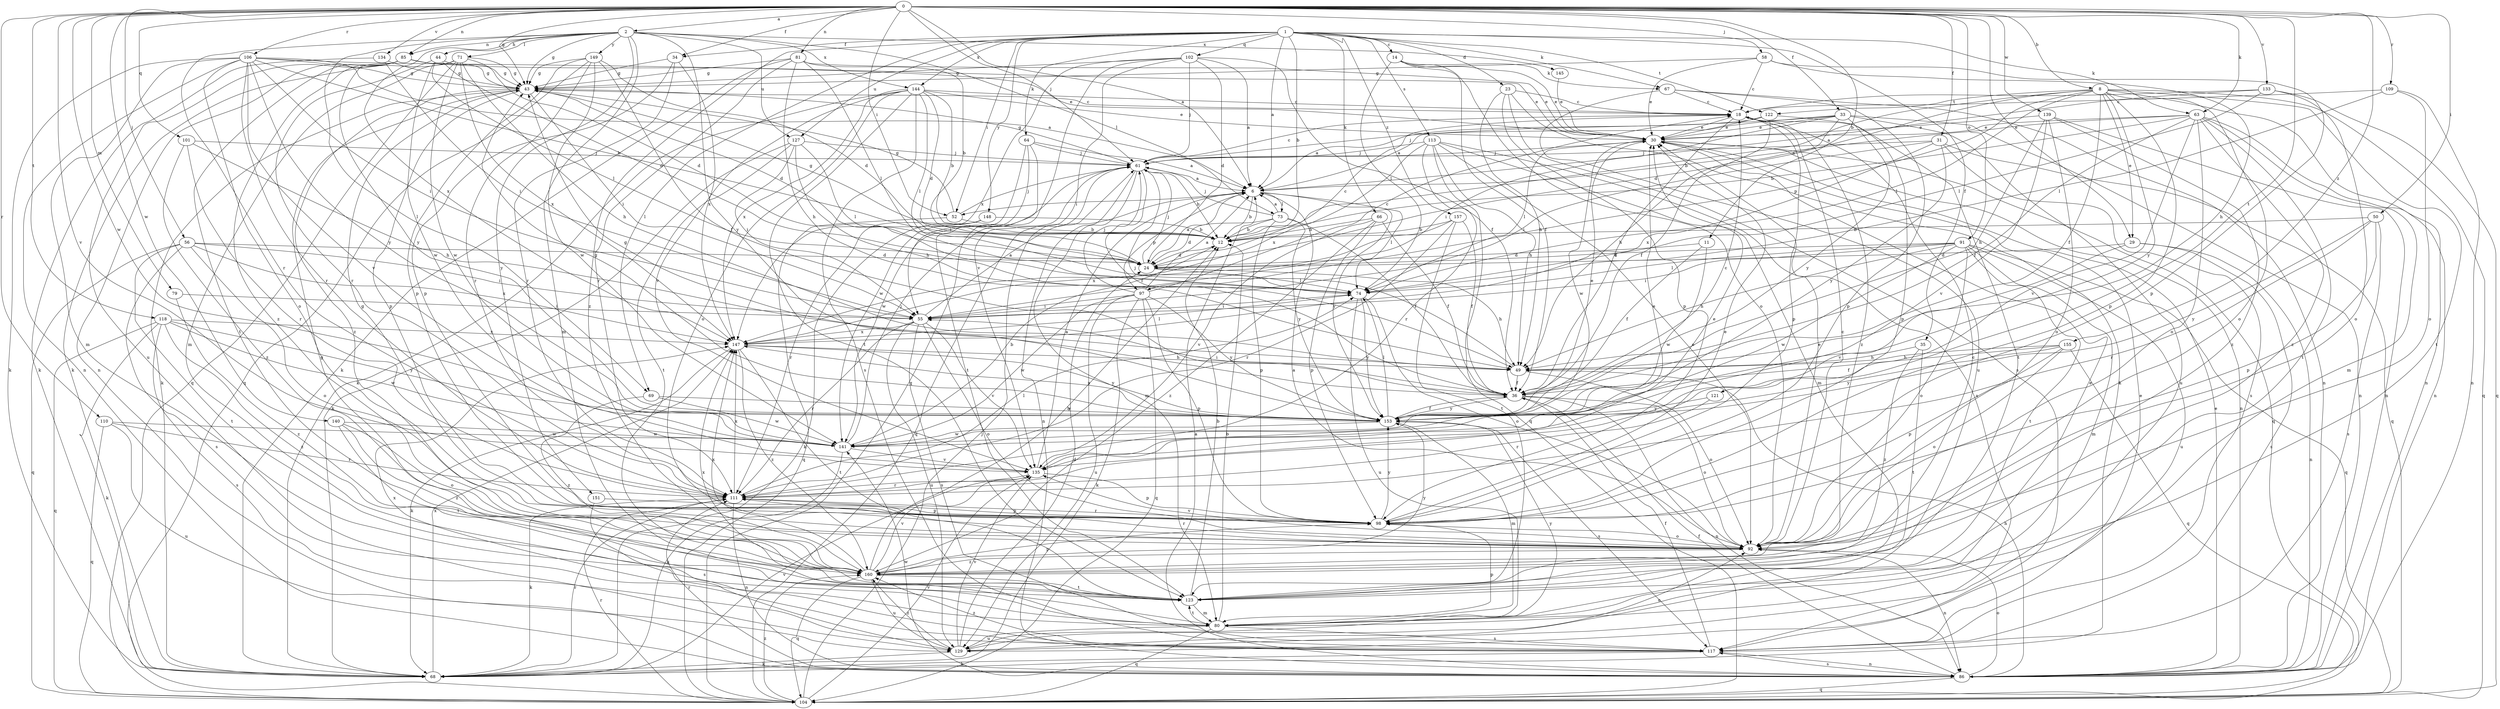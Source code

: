 strict digraph  {
0;
1;
2;
6;
8;
11;
12;
14;
18;
23;
24;
29;
30;
31;
33;
34;
35;
36;
43;
44;
49;
50;
52;
55;
56;
58;
61;
63;
64;
66;
67;
68;
69;
71;
73;
74;
79;
80;
81;
85;
86;
91;
92;
97;
98;
101;
102;
104;
106;
109;
110;
111;
113;
117;
118;
121;
122;
123;
127;
129;
133;
134;
135;
139;
140;
141;
144;
145;
147;
148;
149;
151;
153;
155;
157;
160;
0 -> 2  [label=a];
0 -> 6  [label=a];
0 -> 8  [label=b];
0 -> 11  [label=b];
0 -> 29  [label=e];
0 -> 31  [label=f];
0 -> 33  [label=f];
0 -> 34  [label=f];
0 -> 43  [label=g];
0 -> 50  [label=i];
0 -> 52  [label=i];
0 -> 56  [label=j];
0 -> 58  [label=j];
0 -> 61  [label=j];
0 -> 63  [label=k];
0 -> 79  [label=m];
0 -> 81  [label=n];
0 -> 85  [label=n];
0 -> 91  [label=o];
0 -> 101  [label=q];
0 -> 106  [label=r];
0 -> 109  [label=r];
0 -> 110  [label=r];
0 -> 118  [label=t];
0 -> 121  [label=t];
0 -> 133  [label=v];
0 -> 134  [label=v];
0 -> 135  [label=v];
0 -> 139  [label=w];
0 -> 140  [label=w];
0 -> 141  [label=w];
0 -> 155  [label=z];
1 -> 6  [label=a];
1 -> 12  [label=b];
1 -> 14  [label=c];
1 -> 23  [label=d];
1 -> 34  [label=f];
1 -> 35  [label=f];
1 -> 52  [label=i];
1 -> 63  [label=k];
1 -> 64  [label=k];
1 -> 66  [label=k];
1 -> 67  [label=k];
1 -> 69  [label=l];
1 -> 102  [label=q];
1 -> 113  [label=s];
1 -> 122  [label=t];
1 -> 127  [label=u];
1 -> 144  [label=x];
1 -> 148  [label=y];
1 -> 157  [label=z];
1 -> 160  [label=z];
2 -> 43  [label=g];
2 -> 44  [label=h];
2 -> 69  [label=l];
2 -> 71  [label=l];
2 -> 73  [label=l];
2 -> 80  [label=m];
2 -> 85  [label=n];
2 -> 111  [label=r];
2 -> 127  [label=u];
2 -> 144  [label=x];
2 -> 145  [label=x];
2 -> 147  [label=x];
2 -> 149  [label=y];
2 -> 151  [label=y];
2 -> 153  [label=y];
6 -> 12  [label=b];
6 -> 52  [label=i];
6 -> 73  [label=l];
6 -> 74  [label=l];
6 -> 97  [label=p];
6 -> 153  [label=y];
8 -> 12  [label=b];
8 -> 24  [label=d];
8 -> 29  [label=e];
8 -> 36  [label=f];
8 -> 74  [label=l];
8 -> 86  [label=n];
8 -> 92  [label=o];
8 -> 97  [label=p];
8 -> 98  [label=p];
8 -> 104  [label=q];
8 -> 122  [label=t];
8 -> 123  [label=t];
8 -> 153  [label=y];
11 -> 24  [label=d];
11 -> 36  [label=f];
11 -> 141  [label=w];
12 -> 24  [label=d];
12 -> 43  [label=g];
14 -> 30  [label=e];
14 -> 36  [label=f];
14 -> 67  [label=k];
14 -> 74  [label=l];
14 -> 92  [label=o];
18 -> 30  [label=e];
18 -> 36  [label=f];
18 -> 98  [label=p];
18 -> 123  [label=t];
18 -> 160  [label=z];
23 -> 18  [label=c];
23 -> 49  [label=h];
23 -> 68  [label=k];
23 -> 98  [label=p];
23 -> 117  [label=s];
24 -> 6  [label=a];
24 -> 18  [label=c];
24 -> 49  [label=h];
24 -> 61  [label=j];
24 -> 74  [label=l];
29 -> 24  [label=d];
29 -> 86  [label=n];
29 -> 117  [label=s];
29 -> 135  [label=v];
30 -> 61  [label=j];
30 -> 74  [label=l];
30 -> 86  [label=n];
30 -> 104  [label=q];
30 -> 141  [label=w];
31 -> 55  [label=i];
31 -> 61  [label=j];
31 -> 104  [label=q];
31 -> 117  [label=s];
31 -> 147  [label=x];
31 -> 153  [label=y];
33 -> 6  [label=a];
33 -> 30  [label=e];
33 -> 49  [label=h];
33 -> 55  [label=i];
33 -> 61  [label=j];
33 -> 86  [label=n];
33 -> 129  [label=u];
33 -> 153  [label=y];
34 -> 43  [label=g];
34 -> 98  [label=p];
34 -> 111  [label=r];
34 -> 147  [label=x];
35 -> 49  [label=h];
35 -> 123  [label=t];
35 -> 160  [label=z];
36 -> 43  [label=g];
36 -> 55  [label=i];
36 -> 86  [label=n];
36 -> 92  [label=o];
36 -> 153  [label=y];
43 -> 18  [label=c];
43 -> 24  [label=d];
43 -> 55  [label=i];
43 -> 68  [label=k];
43 -> 98  [label=p];
43 -> 160  [label=z];
44 -> 24  [label=d];
44 -> 43  [label=g];
44 -> 74  [label=l];
44 -> 111  [label=r];
44 -> 141  [label=w];
49 -> 36  [label=f];
49 -> 61  [label=j];
49 -> 92  [label=o];
50 -> 12  [label=b];
50 -> 98  [label=p];
50 -> 111  [label=r];
50 -> 117  [label=s];
50 -> 153  [label=y];
52 -> 12  [label=b];
52 -> 43  [label=g];
52 -> 61  [label=j];
52 -> 104  [label=q];
55 -> 6  [label=a];
55 -> 92  [label=o];
55 -> 111  [label=r];
55 -> 117  [label=s];
55 -> 129  [label=u];
55 -> 135  [label=v];
55 -> 147  [label=x];
56 -> 24  [label=d];
56 -> 55  [label=i];
56 -> 92  [label=o];
56 -> 104  [label=q];
56 -> 117  [label=s];
56 -> 123  [label=t];
56 -> 147  [label=x];
58 -> 18  [label=c];
58 -> 30  [label=e];
58 -> 43  [label=g];
58 -> 49  [label=h];
58 -> 98  [label=p];
61 -> 6  [label=a];
61 -> 12  [label=b];
61 -> 18  [label=c];
61 -> 36  [label=f];
61 -> 43  [label=g];
61 -> 80  [label=m];
61 -> 86  [label=n];
61 -> 104  [label=q];
61 -> 141  [label=w];
63 -> 6  [label=a];
63 -> 12  [label=b];
63 -> 30  [label=e];
63 -> 36  [label=f];
63 -> 80  [label=m];
63 -> 86  [label=n];
63 -> 92  [label=o];
63 -> 123  [label=t];
63 -> 135  [label=v];
63 -> 160  [label=z];
64 -> 6  [label=a];
64 -> 55  [label=i];
64 -> 61  [label=j];
64 -> 123  [label=t];
64 -> 141  [label=w];
66 -> 12  [label=b];
66 -> 36  [label=f];
66 -> 98  [label=p];
66 -> 135  [label=v];
66 -> 160  [label=z];
67 -> 18  [label=c];
67 -> 86  [label=n];
67 -> 98  [label=p];
67 -> 129  [label=u];
68 -> 111  [label=r];
68 -> 135  [label=v];
68 -> 147  [label=x];
69 -> 141  [label=w];
69 -> 153  [label=y];
69 -> 160  [label=z];
71 -> 24  [label=d];
71 -> 43  [label=g];
71 -> 49  [label=h];
71 -> 68  [label=k];
71 -> 80  [label=m];
71 -> 104  [label=q];
71 -> 141  [label=w];
71 -> 147  [label=x];
73 -> 6  [label=a];
73 -> 12  [label=b];
73 -> 24  [label=d];
73 -> 36  [label=f];
73 -> 61  [label=j];
73 -> 98  [label=p];
73 -> 153  [label=y];
74 -> 55  [label=i];
74 -> 92  [label=o];
74 -> 129  [label=u];
74 -> 153  [label=y];
79 -> 55  [label=i];
79 -> 160  [label=z];
80 -> 12  [label=b];
80 -> 30  [label=e];
80 -> 43  [label=g];
80 -> 98  [label=p];
80 -> 104  [label=q];
80 -> 117  [label=s];
80 -> 123  [label=t];
80 -> 129  [label=u];
80 -> 153  [label=y];
81 -> 12  [label=b];
81 -> 30  [label=e];
81 -> 43  [label=g];
81 -> 49  [label=h];
81 -> 68  [label=k];
81 -> 74  [label=l];
81 -> 111  [label=r];
85 -> 30  [label=e];
85 -> 43  [label=g];
85 -> 86  [label=n];
85 -> 123  [label=t];
85 -> 129  [label=u];
85 -> 153  [label=y];
85 -> 160  [label=z];
86 -> 6  [label=a];
86 -> 30  [label=e];
86 -> 36  [label=f];
86 -> 49  [label=h];
86 -> 92  [label=o];
86 -> 104  [label=q];
86 -> 111  [label=r];
86 -> 117  [label=s];
86 -> 141  [label=w];
91 -> 24  [label=d];
91 -> 49  [label=h];
91 -> 55  [label=i];
91 -> 74  [label=l];
91 -> 80  [label=m];
91 -> 92  [label=o];
91 -> 104  [label=q];
91 -> 123  [label=t];
91 -> 129  [label=u];
91 -> 141  [label=w];
92 -> 6  [label=a];
92 -> 18  [label=c];
92 -> 30  [label=e];
92 -> 86  [label=n];
92 -> 111  [label=r];
92 -> 135  [label=v];
92 -> 160  [label=z];
97 -> 6  [label=a];
97 -> 18  [label=c];
97 -> 55  [label=i];
97 -> 61  [label=j];
97 -> 68  [label=k];
97 -> 98  [label=p];
97 -> 104  [label=q];
97 -> 129  [label=u];
97 -> 141  [label=w];
97 -> 153  [label=y];
98 -> 30  [label=e];
98 -> 43  [label=g];
98 -> 92  [label=o];
98 -> 111  [label=r];
98 -> 153  [label=y];
101 -> 49  [label=h];
101 -> 61  [label=j];
101 -> 111  [label=r];
101 -> 160  [label=z];
102 -> 6  [label=a];
102 -> 24  [label=d];
102 -> 36  [label=f];
102 -> 43  [label=g];
102 -> 61  [label=j];
102 -> 104  [label=q];
102 -> 135  [label=v];
102 -> 147  [label=x];
104 -> 61  [label=j];
104 -> 111  [label=r];
104 -> 135  [label=v];
104 -> 160  [label=z];
106 -> 6  [label=a];
106 -> 12  [label=b];
106 -> 30  [label=e];
106 -> 43  [label=g];
106 -> 55  [label=i];
106 -> 68  [label=k];
106 -> 80  [label=m];
106 -> 86  [label=n];
106 -> 92  [label=o];
106 -> 111  [label=r];
106 -> 135  [label=v];
106 -> 153  [label=y];
109 -> 18  [label=c];
109 -> 74  [label=l];
109 -> 86  [label=n];
109 -> 92  [label=o];
110 -> 104  [label=q];
110 -> 111  [label=r];
110 -> 129  [label=u];
110 -> 141  [label=w];
111 -> 30  [label=e];
111 -> 68  [label=k];
111 -> 74  [label=l];
111 -> 86  [label=n];
111 -> 98  [label=p];
111 -> 147  [label=x];
113 -> 49  [label=h];
113 -> 61  [label=j];
113 -> 80  [label=m];
113 -> 92  [label=o];
113 -> 104  [label=q];
113 -> 111  [label=r];
113 -> 117  [label=s];
113 -> 147  [label=x];
117 -> 30  [label=e];
117 -> 36  [label=f];
117 -> 68  [label=k];
117 -> 86  [label=n];
117 -> 160  [label=z];
118 -> 68  [label=k];
118 -> 104  [label=q];
118 -> 117  [label=s];
118 -> 141  [label=w];
118 -> 147  [label=x];
118 -> 153  [label=y];
118 -> 160  [label=z];
121 -> 111  [label=r];
121 -> 153  [label=y];
122 -> 6  [label=a];
122 -> 30  [label=e];
122 -> 36  [label=f];
122 -> 98  [label=p];
123 -> 12  [label=b];
123 -> 18  [label=c];
123 -> 80  [label=m];
123 -> 147  [label=x];
127 -> 49  [label=h];
127 -> 55  [label=i];
127 -> 61  [label=j];
127 -> 68  [label=k];
127 -> 74  [label=l];
127 -> 123  [label=t];
129 -> 24  [label=d];
129 -> 68  [label=k];
129 -> 92  [label=o];
129 -> 135  [label=v];
129 -> 147  [label=x];
129 -> 160  [label=z];
133 -> 6  [label=a];
133 -> 18  [label=c];
133 -> 74  [label=l];
133 -> 92  [label=o];
133 -> 104  [label=q];
134 -> 43  [label=g];
134 -> 55  [label=i];
134 -> 68  [label=k];
135 -> 6  [label=a];
135 -> 30  [label=e];
135 -> 98  [label=p];
135 -> 111  [label=r];
139 -> 30  [label=e];
139 -> 49  [label=h];
139 -> 86  [label=n];
139 -> 92  [label=o];
139 -> 135  [label=v];
139 -> 160  [label=z];
140 -> 92  [label=o];
140 -> 123  [label=t];
140 -> 141  [label=w];
140 -> 160  [label=z];
141 -> 12  [label=b];
141 -> 61  [label=j];
141 -> 68  [label=k];
141 -> 135  [label=v];
144 -> 12  [label=b];
144 -> 18  [label=c];
144 -> 24  [label=d];
144 -> 30  [label=e];
144 -> 68  [label=k];
144 -> 74  [label=l];
144 -> 92  [label=o];
144 -> 117  [label=s];
144 -> 123  [label=t];
144 -> 135  [label=v];
144 -> 147  [label=x];
145 -> 30  [label=e];
147 -> 49  [label=h];
147 -> 68  [label=k];
147 -> 74  [label=l];
147 -> 123  [label=t];
147 -> 153  [label=y];
147 -> 160  [label=z];
148 -> 12  [label=b];
148 -> 68  [label=k];
148 -> 111  [label=r];
149 -> 24  [label=d];
149 -> 36  [label=f];
149 -> 43  [label=g];
149 -> 98  [label=p];
149 -> 104  [label=q];
149 -> 111  [label=r];
149 -> 141  [label=w];
151 -> 98  [label=p];
151 -> 117  [label=s];
153 -> 18  [label=c];
153 -> 30  [label=e];
153 -> 36  [label=f];
153 -> 43  [label=g];
153 -> 74  [label=l];
153 -> 80  [label=m];
153 -> 117  [label=s];
153 -> 141  [label=w];
153 -> 147  [label=x];
155 -> 36  [label=f];
155 -> 49  [label=h];
155 -> 92  [label=o];
155 -> 98  [label=p];
155 -> 104  [label=q];
155 -> 153  [label=y];
157 -> 12  [label=b];
157 -> 36  [label=f];
157 -> 111  [label=r];
157 -> 123  [label=t];
157 -> 147  [label=x];
160 -> 12  [label=b];
160 -> 98  [label=p];
160 -> 104  [label=q];
160 -> 123  [label=t];
160 -> 129  [label=u];
160 -> 135  [label=v];
160 -> 147  [label=x];
160 -> 153  [label=y];
}
